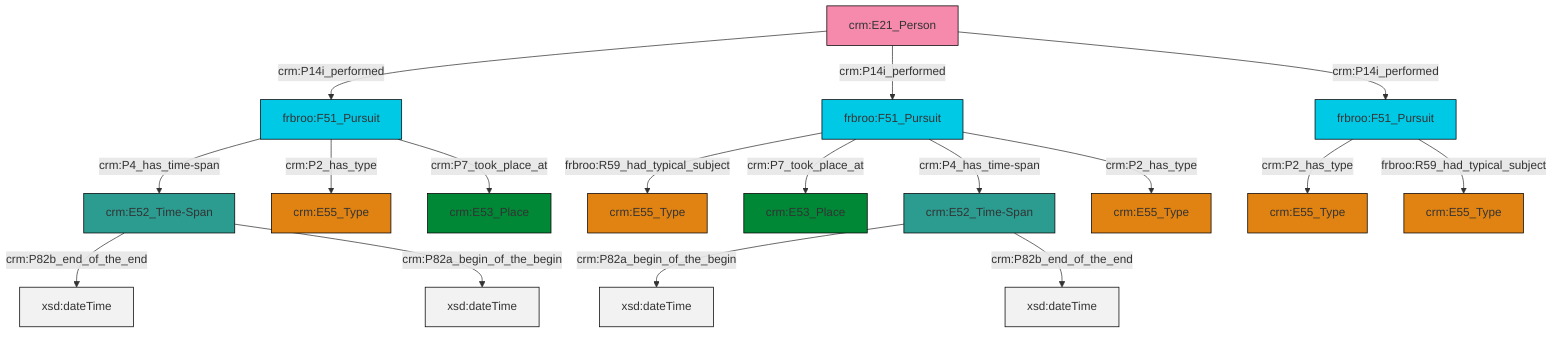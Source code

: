 graph TD
classDef Literal fill:#f2f2f2,stroke:#000000;
classDef CRM_Entity fill:#FFFFFF,stroke:#000000;
classDef Temporal_Entity fill:#00C9E6, stroke:#000000;
classDef Type fill:#E18312, stroke:#000000;
classDef Time-Span fill:#2C9C91, stroke:#000000;
classDef Appellation fill:#FFEB7F, stroke:#000000;
classDef Place fill:#008836, stroke:#000000;
classDef Persistent_Item fill:#B266B2, stroke:#000000;
classDef Conceptual_Object fill:#FFD700, stroke:#000000;
classDef Physical_Thing fill:#D2B48C, stroke:#000000;
classDef Actor fill:#f58aad, stroke:#000000;
classDef PC_Classes fill:#4ce600, stroke:#000000;
classDef Multi fill:#cccccc,stroke:#000000;

0["frbroo:F51_Pursuit"]:::Temporal_Entity -->|crm:P4_has_time-span| 1["crm:E52_Time-Span"]:::Time-Span
2["frbroo:F51_Pursuit"]:::Temporal_Entity -->|frbroo:R59_had_typical_subject| 3["crm:E55_Type"]:::Type
1["crm:E52_Time-Span"]:::Time-Span -->|crm:P82b_end_of_the_end| 4[xsd:dateTime]:::Literal
2["frbroo:F51_Pursuit"]:::Temporal_Entity -->|crm:P7_took_place_at| 7["crm:E53_Place"]:::Place
5["crm:E21_Person"]:::Actor -->|crm:P14i_performed| 0["frbroo:F51_Pursuit"]:::Temporal_Entity
8["crm:E52_Time-Span"]:::Time-Span -->|crm:P82a_begin_of_the_begin| 9[xsd:dateTime]:::Literal
5["crm:E21_Person"]:::Actor -->|crm:P14i_performed| 2["frbroo:F51_Pursuit"]:::Temporal_Entity
8["crm:E52_Time-Span"]:::Time-Span -->|crm:P82b_end_of_the_end| 14[xsd:dateTime]:::Literal
1["crm:E52_Time-Span"]:::Time-Span -->|crm:P82a_begin_of_the_begin| 19[xsd:dateTime]:::Literal
0["frbroo:F51_Pursuit"]:::Temporal_Entity -->|crm:P2_has_type| 17["crm:E55_Type"]:::Type
5["crm:E21_Person"]:::Actor -->|crm:P14i_performed| 22["frbroo:F51_Pursuit"]:::Temporal_Entity
2["frbroo:F51_Pursuit"]:::Temporal_Entity -->|crm:P4_has_time-span| 8["crm:E52_Time-Span"]:::Time-Span
0["frbroo:F51_Pursuit"]:::Temporal_Entity -->|crm:P7_took_place_at| 24["crm:E53_Place"]:::Place
2["frbroo:F51_Pursuit"]:::Temporal_Entity -->|crm:P2_has_type| 10["crm:E55_Type"]:::Type
22["frbroo:F51_Pursuit"]:::Temporal_Entity -->|crm:P2_has_type| 12["crm:E55_Type"]:::Type
22["frbroo:F51_Pursuit"]:::Temporal_Entity -->|frbroo:R59_had_typical_subject| 31["crm:E55_Type"]:::Type